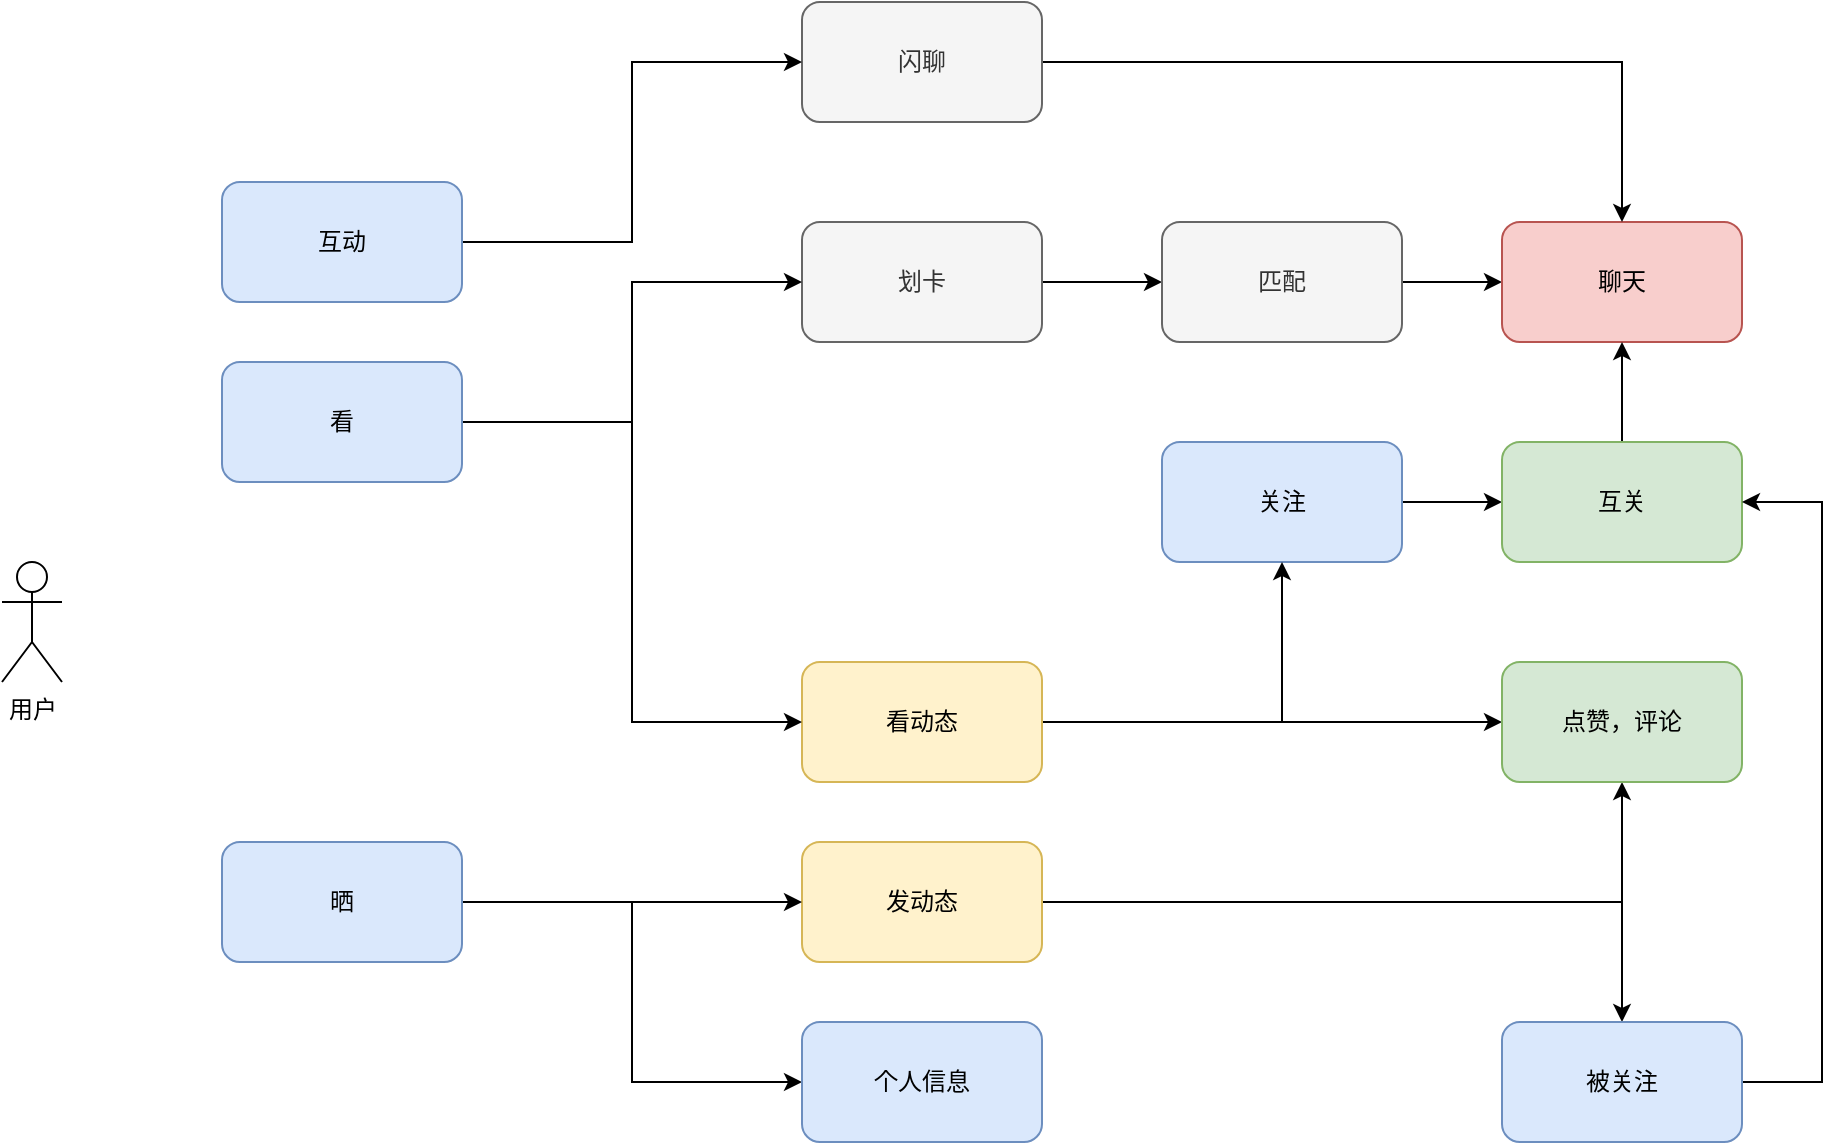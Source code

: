 <mxfile version="13.1.3" type="github">
  <diagram id="5Cw2nQxGaLWoQe9xd4y4" name="Page-1">
    <mxGraphModel dx="1733" dy="1759" grid="1" gridSize="10" guides="1" tooltips="1" connect="1" arrows="1" fold="1" page="1" pageScale="1" pageWidth="827" pageHeight="1169" math="0" shadow="0">
      <root>
        <mxCell id="0" />
        <mxCell id="1" parent="0" />
        <mxCell id="V2vGOV_dG1tEtstJIE-F-3" style="edgeStyle=orthogonalEdgeStyle;rounded=0;orthogonalLoop=1;jettySize=auto;html=1;" edge="1" parent="1" source="V2vGOV_dG1tEtstJIE-F-1" target="V2vGOV_dG1tEtstJIE-F-2">
          <mxGeometry relative="1" as="geometry" />
        </mxCell>
        <mxCell id="V2vGOV_dG1tEtstJIE-F-1" value="划卡" style="rounded=1;whiteSpace=wrap;html=1;fillColor=#f5f5f5;strokeColor=#666666;fontColor=#333333;" vertex="1" parent="1">
          <mxGeometry x="240" y="100" width="120" height="60" as="geometry" />
        </mxCell>
        <mxCell id="V2vGOV_dG1tEtstJIE-F-4" style="edgeStyle=orthogonalEdgeStyle;rounded=0;orthogonalLoop=1;jettySize=auto;html=1;" edge="1" parent="1" source="V2vGOV_dG1tEtstJIE-F-2">
          <mxGeometry relative="1" as="geometry">
            <mxPoint x="590" y="130" as="targetPoint" />
          </mxGeometry>
        </mxCell>
        <mxCell id="V2vGOV_dG1tEtstJIE-F-2" value="匹配" style="rounded=1;whiteSpace=wrap;html=1;fillColor=#f5f5f5;strokeColor=#666666;fontColor=#333333;" vertex="1" parent="1">
          <mxGeometry x="420" y="100" width="120" height="60" as="geometry" />
        </mxCell>
        <mxCell id="V2vGOV_dG1tEtstJIE-F-5" value="聊天" style="rounded=1;whiteSpace=wrap;html=1;fillColor=#f8cecc;strokeColor=#b85450;" vertex="1" parent="1">
          <mxGeometry x="590" y="100" width="120" height="60" as="geometry" />
        </mxCell>
        <mxCell id="V2vGOV_dG1tEtstJIE-F-9" style="edgeStyle=orthogonalEdgeStyle;rounded=0;orthogonalLoop=1;jettySize=auto;html=1;entryX=0;entryY=0.5;entryDx=0;entryDy=0;" edge="1" parent="1" source="V2vGOV_dG1tEtstJIE-F-6" target="V2vGOV_dG1tEtstJIE-F-7">
          <mxGeometry relative="1" as="geometry" />
        </mxCell>
        <mxCell id="V2vGOV_dG1tEtstJIE-F-6" value="关注" style="rounded=1;whiteSpace=wrap;html=1;fillColor=#dae8fc;strokeColor=#6c8ebf;" vertex="1" parent="1">
          <mxGeometry x="420" y="210" width="120" height="60" as="geometry" />
        </mxCell>
        <mxCell id="V2vGOV_dG1tEtstJIE-F-8" style="edgeStyle=orthogonalEdgeStyle;rounded=0;orthogonalLoop=1;jettySize=auto;html=1;" edge="1" parent="1" source="V2vGOV_dG1tEtstJIE-F-7" target="V2vGOV_dG1tEtstJIE-F-5">
          <mxGeometry relative="1" as="geometry" />
        </mxCell>
        <mxCell id="V2vGOV_dG1tEtstJIE-F-7" value="互关" style="rounded=1;whiteSpace=wrap;html=1;fillColor=#d5e8d4;strokeColor=#82b366;" vertex="1" parent="1">
          <mxGeometry x="590" y="210" width="120" height="60" as="geometry" />
        </mxCell>
        <mxCell id="V2vGOV_dG1tEtstJIE-F-10" value="用户" style="shape=umlActor;verticalLabelPosition=bottom;labelBackgroundColor=#ffffff;verticalAlign=top;html=1;outlineConnect=0;" vertex="1" parent="1">
          <mxGeometry x="-160" y="270" width="30" height="60" as="geometry" />
        </mxCell>
        <mxCell id="V2vGOV_dG1tEtstJIE-F-21" style="edgeStyle=orthogonalEdgeStyle;rounded=0;orthogonalLoop=1;jettySize=auto;html=1;entryX=0.5;entryY=1;entryDx=0;entryDy=0;" edge="1" parent="1" source="V2vGOV_dG1tEtstJIE-F-14" target="V2vGOV_dG1tEtstJIE-F-18">
          <mxGeometry relative="1" as="geometry">
            <Array as="points">
              <mxPoint x="650" y="440" />
            </Array>
          </mxGeometry>
        </mxCell>
        <mxCell id="V2vGOV_dG1tEtstJIE-F-39" style="edgeStyle=orthogonalEdgeStyle;rounded=0;orthogonalLoop=1;jettySize=auto;html=1;" edge="1" parent="1" source="V2vGOV_dG1tEtstJIE-F-14" target="V2vGOV_dG1tEtstJIE-F-38">
          <mxGeometry relative="1" as="geometry" />
        </mxCell>
        <mxCell id="V2vGOV_dG1tEtstJIE-F-14" value="发动态" style="rounded=1;whiteSpace=wrap;html=1;fillColor=#fff2cc;strokeColor=#d6b656;" vertex="1" parent="1">
          <mxGeometry x="240" y="410" width="120" height="60" as="geometry" />
        </mxCell>
        <mxCell id="V2vGOV_dG1tEtstJIE-F-19" style="edgeStyle=orthogonalEdgeStyle;rounded=0;orthogonalLoop=1;jettySize=auto;html=1;entryX=0;entryY=0.5;entryDx=0;entryDy=0;" edge="1" parent="1" source="V2vGOV_dG1tEtstJIE-F-15" target="V2vGOV_dG1tEtstJIE-F-18">
          <mxGeometry relative="1" as="geometry" />
        </mxCell>
        <mxCell id="V2vGOV_dG1tEtstJIE-F-20" style="edgeStyle=orthogonalEdgeStyle;rounded=0;orthogonalLoop=1;jettySize=auto;html=1;entryX=0.5;entryY=1;entryDx=0;entryDy=0;" edge="1" parent="1" source="V2vGOV_dG1tEtstJIE-F-15" target="V2vGOV_dG1tEtstJIE-F-6">
          <mxGeometry relative="1" as="geometry" />
        </mxCell>
        <mxCell id="V2vGOV_dG1tEtstJIE-F-15" value="看动态" style="rounded=1;whiteSpace=wrap;html=1;fillColor=#fff2cc;strokeColor=#d6b656;" vertex="1" parent="1">
          <mxGeometry x="240" y="320" width="120" height="60" as="geometry" />
        </mxCell>
        <mxCell id="V2vGOV_dG1tEtstJIE-F-18" value="点赞，评论" style="rounded=1;whiteSpace=wrap;html=1;fillColor=#d5e8d4;strokeColor=#82b366;" vertex="1" parent="1">
          <mxGeometry x="590" y="320" width="120" height="60" as="geometry" />
        </mxCell>
        <mxCell id="V2vGOV_dG1tEtstJIE-F-24" style="edgeStyle=orthogonalEdgeStyle;rounded=0;orthogonalLoop=1;jettySize=auto;html=1;entryX=0.5;entryY=0;entryDx=0;entryDy=0;" edge="1" parent="1" source="V2vGOV_dG1tEtstJIE-F-22" target="V2vGOV_dG1tEtstJIE-F-5">
          <mxGeometry relative="1" as="geometry" />
        </mxCell>
        <mxCell id="V2vGOV_dG1tEtstJIE-F-22" value="闪聊" style="rounded=1;whiteSpace=wrap;html=1;fillColor=#f5f5f5;strokeColor=#666666;fontColor=#333333;" vertex="1" parent="1">
          <mxGeometry x="240" y="-10" width="120" height="60" as="geometry" />
        </mxCell>
        <mxCell id="V2vGOV_dG1tEtstJIE-F-35" style="edgeStyle=orthogonalEdgeStyle;rounded=0;orthogonalLoop=1;jettySize=auto;html=1;entryX=0;entryY=0.5;entryDx=0;entryDy=0;" edge="1" parent="1" source="V2vGOV_dG1tEtstJIE-F-25" target="V2vGOV_dG1tEtstJIE-F-22">
          <mxGeometry relative="1" as="geometry" />
        </mxCell>
        <mxCell id="V2vGOV_dG1tEtstJIE-F-25" value="互动" style="rounded=1;whiteSpace=wrap;html=1;fillColor=#dae8fc;strokeColor=#6c8ebf;" vertex="1" parent="1">
          <mxGeometry x="-50" y="80" width="120" height="60" as="geometry" />
        </mxCell>
        <mxCell id="V2vGOV_dG1tEtstJIE-F-30" style="edgeStyle=orthogonalEdgeStyle;rounded=0;orthogonalLoop=1;jettySize=auto;html=1;entryX=0;entryY=0.5;entryDx=0;entryDy=0;" edge="1" parent="1" source="V2vGOV_dG1tEtstJIE-F-26" target="V2vGOV_dG1tEtstJIE-F-29">
          <mxGeometry relative="1" as="geometry" />
        </mxCell>
        <mxCell id="V2vGOV_dG1tEtstJIE-F-31" style="edgeStyle=orthogonalEdgeStyle;rounded=0;orthogonalLoop=1;jettySize=auto;html=1;entryX=0;entryY=0.5;entryDx=0;entryDy=0;" edge="1" parent="1" source="V2vGOV_dG1tEtstJIE-F-26" target="V2vGOV_dG1tEtstJIE-F-14">
          <mxGeometry relative="1" as="geometry" />
        </mxCell>
        <mxCell id="V2vGOV_dG1tEtstJIE-F-26" value="晒" style="rounded=1;whiteSpace=wrap;html=1;fillColor=#dae8fc;strokeColor=#6c8ebf;" vertex="1" parent="1">
          <mxGeometry x="-50" y="410" width="120" height="60" as="geometry" />
        </mxCell>
        <mxCell id="V2vGOV_dG1tEtstJIE-F-33" style="edgeStyle=orthogonalEdgeStyle;rounded=0;orthogonalLoop=1;jettySize=auto;html=1;entryX=0;entryY=0.5;entryDx=0;entryDy=0;" edge="1" parent="1" source="V2vGOV_dG1tEtstJIE-F-27" target="V2vGOV_dG1tEtstJIE-F-1">
          <mxGeometry relative="1" as="geometry" />
        </mxCell>
        <mxCell id="V2vGOV_dG1tEtstJIE-F-34" style="edgeStyle=orthogonalEdgeStyle;rounded=0;orthogonalLoop=1;jettySize=auto;html=1;entryX=0;entryY=0.5;entryDx=0;entryDy=0;" edge="1" parent="1" source="V2vGOV_dG1tEtstJIE-F-27" target="V2vGOV_dG1tEtstJIE-F-15">
          <mxGeometry relative="1" as="geometry" />
        </mxCell>
        <mxCell id="V2vGOV_dG1tEtstJIE-F-27" value="看" style="rounded=1;whiteSpace=wrap;html=1;fillColor=#dae8fc;strokeColor=#6c8ebf;" vertex="1" parent="1">
          <mxGeometry x="-50" y="170" width="120" height="60" as="geometry" />
        </mxCell>
        <mxCell id="V2vGOV_dG1tEtstJIE-F-29" value="个人信息" style="rounded=1;whiteSpace=wrap;html=1;fillColor=#dae8fc;strokeColor=#6c8ebf;" vertex="1" parent="1">
          <mxGeometry x="240" y="500" width="120" height="60" as="geometry" />
        </mxCell>
        <mxCell id="V2vGOV_dG1tEtstJIE-F-40" style="edgeStyle=orthogonalEdgeStyle;rounded=0;orthogonalLoop=1;jettySize=auto;html=1;entryX=1;entryY=0.5;entryDx=0;entryDy=0;" edge="1" parent="1" source="V2vGOV_dG1tEtstJIE-F-38" target="V2vGOV_dG1tEtstJIE-F-7">
          <mxGeometry relative="1" as="geometry">
            <Array as="points">
              <mxPoint x="750" y="530" />
              <mxPoint x="750" y="240" />
            </Array>
          </mxGeometry>
        </mxCell>
        <mxCell id="V2vGOV_dG1tEtstJIE-F-38" value="被关注" style="rounded=1;whiteSpace=wrap;html=1;fillColor=#dae8fc;strokeColor=#6c8ebf;" vertex="1" parent="1">
          <mxGeometry x="590" y="500" width="120" height="60" as="geometry" />
        </mxCell>
      </root>
    </mxGraphModel>
  </diagram>
</mxfile>

